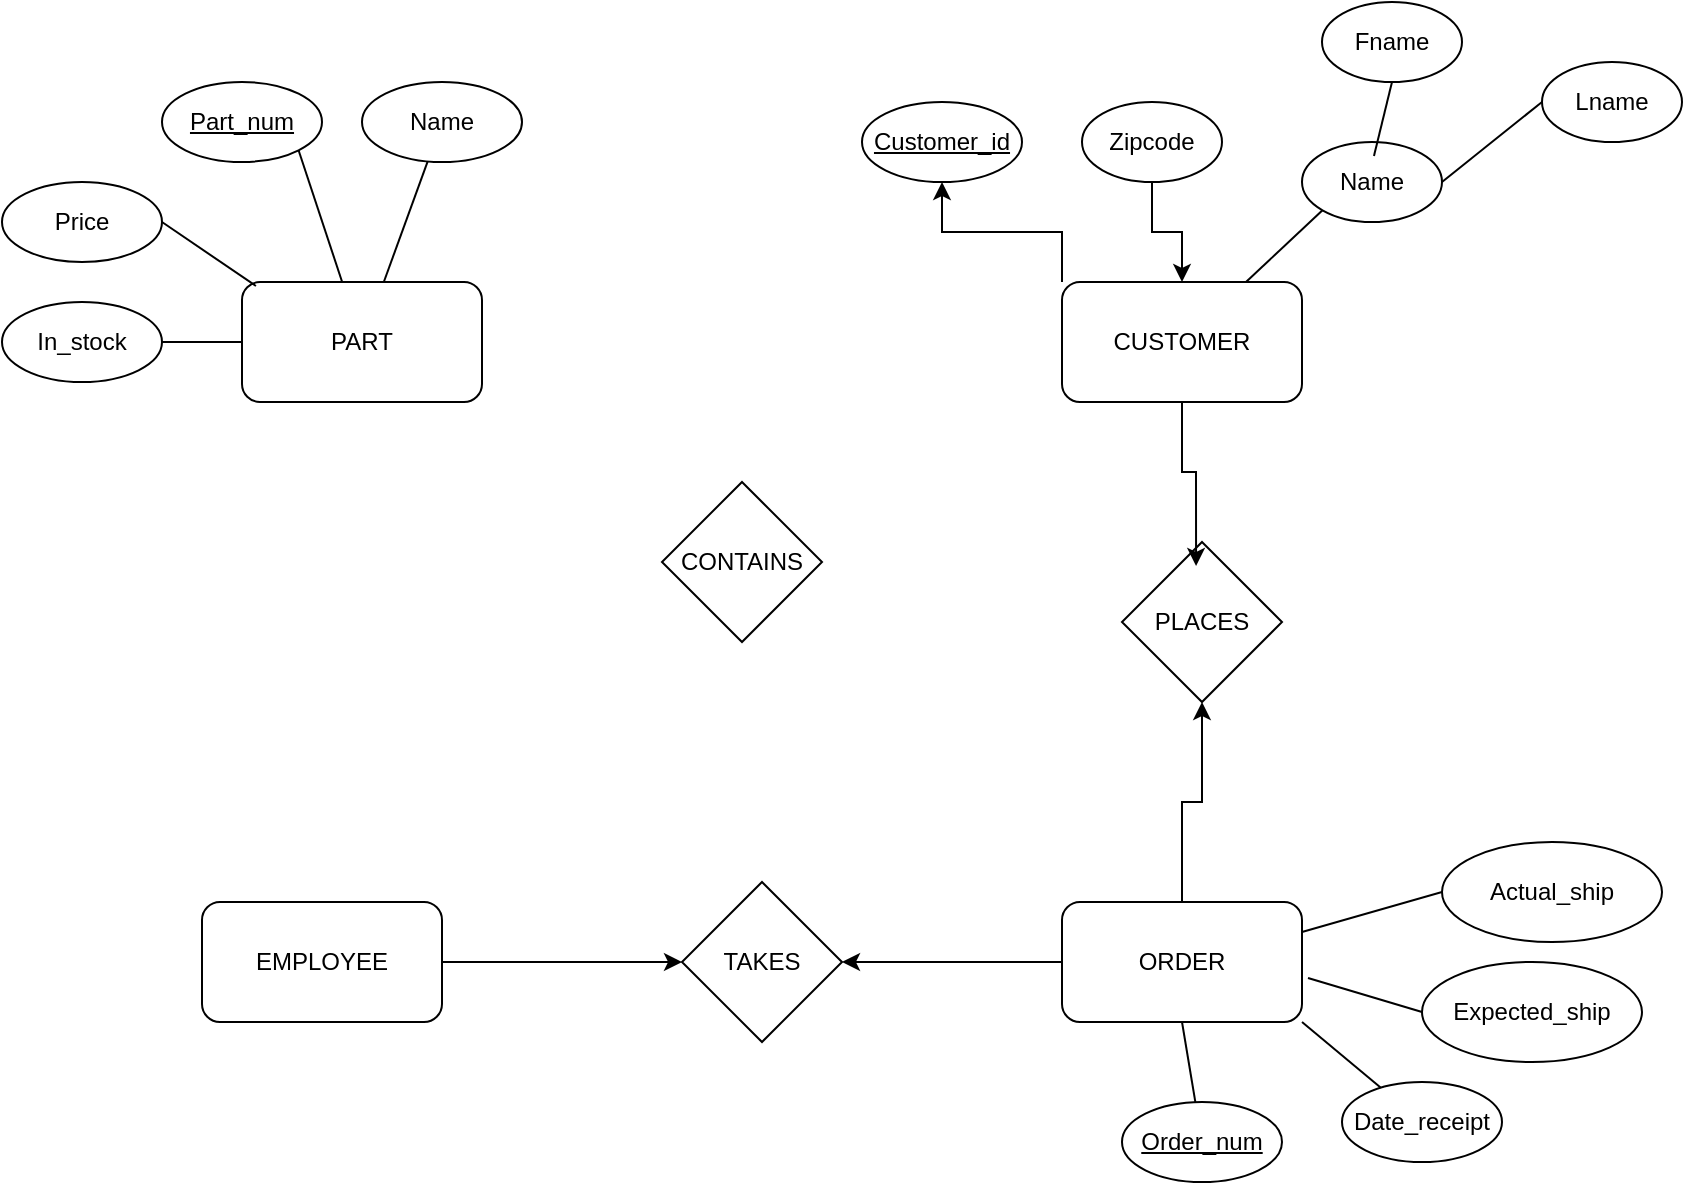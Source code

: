 <mxfile version="24.0.0" type="github">
  <diagram id="R2lEEEUBdFMjLlhIrx00" name="Page-1">
    <mxGraphModel dx="1370" dy="1629" grid="1" gridSize="10" guides="1" tooltips="1" connect="1" arrows="1" fold="1" page="1" pageScale="1" pageWidth="850" pageHeight="1100" math="0" shadow="0" extFonts="Permanent Marker^https://fonts.googleapis.com/css?family=Permanent+Marker">
      <root>
        <mxCell id="0" />
        <mxCell id="1" parent="0" />
        <mxCell id="mDGzjyU6USxb0XVft75S-8" style="edgeStyle=orthogonalEdgeStyle;rounded=0;orthogonalLoop=1;jettySize=auto;html=1;entryX=0;entryY=0.5;entryDx=0;entryDy=0;" edge="1" parent="1" source="mDGzjyU6USxb0XVft75S-2" target="mDGzjyU6USxb0XVft75S-7">
          <mxGeometry relative="1" as="geometry">
            <mxPoint x="230" y="420" as="targetPoint" />
          </mxGeometry>
        </mxCell>
        <mxCell id="mDGzjyU6USxb0XVft75S-2" value="&lt;div&gt;EMPLOYEE&lt;/div&gt;" style="rounded=1;whiteSpace=wrap;html=1;" vertex="1" parent="1">
          <mxGeometry x="60" y="390" width="120" height="60" as="geometry" />
        </mxCell>
        <mxCell id="mDGzjyU6USxb0XVft75S-13" style="edgeStyle=orthogonalEdgeStyle;rounded=0;orthogonalLoop=1;jettySize=auto;html=1;exitX=0;exitY=0;exitDx=0;exitDy=0;entryX=0.5;entryY=1;entryDx=0;entryDy=0;" edge="1" parent="1" source="mDGzjyU6USxb0XVft75S-3" target="mDGzjyU6USxb0XVft75S-12">
          <mxGeometry relative="1" as="geometry" />
        </mxCell>
        <mxCell id="mDGzjyU6USxb0XVft75S-3" value="CUSTOMER" style="rounded=1;whiteSpace=wrap;html=1;" vertex="1" parent="1">
          <mxGeometry x="490" y="80" width="120" height="60" as="geometry" />
        </mxCell>
        <mxCell id="mDGzjyU6USxb0XVft75S-4" value="PART" style="rounded=1;whiteSpace=wrap;html=1;" vertex="1" parent="1">
          <mxGeometry x="80" y="80" width="120" height="60" as="geometry" />
        </mxCell>
        <mxCell id="mDGzjyU6USxb0XVft75S-9" style="edgeStyle=orthogonalEdgeStyle;rounded=0;orthogonalLoop=1;jettySize=auto;html=1;entryX=1;entryY=0.5;entryDx=0;entryDy=0;" edge="1" parent="1" source="mDGzjyU6USxb0XVft75S-5" target="mDGzjyU6USxb0XVft75S-7">
          <mxGeometry relative="1" as="geometry" />
        </mxCell>
        <mxCell id="mDGzjyU6USxb0XVft75S-11" style="edgeStyle=orthogonalEdgeStyle;rounded=0;orthogonalLoop=1;jettySize=auto;html=1;entryX=0.5;entryY=1;entryDx=0;entryDy=0;" edge="1" parent="1" source="mDGzjyU6USxb0XVft75S-5" target="mDGzjyU6USxb0XVft75S-6">
          <mxGeometry relative="1" as="geometry" />
        </mxCell>
        <mxCell id="mDGzjyU6USxb0XVft75S-5" value="ORDER" style="rounded=1;whiteSpace=wrap;html=1;" vertex="1" parent="1">
          <mxGeometry x="490" y="390" width="120" height="60" as="geometry" />
        </mxCell>
        <mxCell id="mDGzjyU6USxb0XVft75S-6" value="PLACES " style="rhombus;whiteSpace=wrap;html=1;" vertex="1" parent="1">
          <mxGeometry x="520" y="210" width="80" height="80" as="geometry" />
        </mxCell>
        <mxCell id="mDGzjyU6USxb0XVft75S-7" value="TAKES" style="rhombus;whiteSpace=wrap;html=1;" vertex="1" parent="1">
          <mxGeometry x="300" y="380" width="80" height="80" as="geometry" />
        </mxCell>
        <mxCell id="mDGzjyU6USxb0XVft75S-10" style="edgeStyle=orthogonalEdgeStyle;rounded=0;orthogonalLoop=1;jettySize=auto;html=1;entryX=0.463;entryY=0.15;entryDx=0;entryDy=0;entryPerimeter=0;" edge="1" parent="1" source="mDGzjyU6USxb0XVft75S-3" target="mDGzjyU6USxb0XVft75S-6">
          <mxGeometry relative="1" as="geometry" />
        </mxCell>
        <mxCell id="mDGzjyU6USxb0XVft75S-12" value="&lt;u&gt;Customer_id&lt;/u&gt;" style="ellipse;whiteSpace=wrap;html=1;" vertex="1" parent="1">
          <mxGeometry x="390" y="-10" width="80" height="40" as="geometry" />
        </mxCell>
        <mxCell id="mDGzjyU6USxb0XVft75S-15" value="" style="edgeStyle=orthogonalEdgeStyle;rounded=0;orthogonalLoop=1;jettySize=auto;html=1;" edge="1" parent="1" source="mDGzjyU6USxb0XVft75S-14" target="mDGzjyU6USxb0XVft75S-3">
          <mxGeometry relative="1" as="geometry" />
        </mxCell>
        <mxCell id="mDGzjyU6USxb0XVft75S-14" value="Zipcode" style="ellipse;whiteSpace=wrap;html=1;" vertex="1" parent="1">
          <mxGeometry x="500" y="-10" width="70" height="40" as="geometry" />
        </mxCell>
        <mxCell id="mDGzjyU6USxb0XVft75S-16" value="Name" style="ellipse;whiteSpace=wrap;html=1;" vertex="1" parent="1">
          <mxGeometry x="610" y="10" width="70" height="40" as="geometry" />
        </mxCell>
        <mxCell id="mDGzjyU6USxb0XVft75S-17" value="" style="endArrow=none;html=1;rounded=0;entryX=0;entryY=1;entryDx=0;entryDy=0;" edge="1" parent="1" source="mDGzjyU6USxb0XVft75S-3" target="mDGzjyU6USxb0XVft75S-16">
          <mxGeometry width="50" height="50" relative="1" as="geometry">
            <mxPoint x="660" y="250" as="sourcePoint" />
            <mxPoint x="710" y="200" as="targetPoint" />
          </mxGeometry>
        </mxCell>
        <mxCell id="mDGzjyU6USxb0XVft75S-18" value="Lname" style="ellipse;whiteSpace=wrap;html=1;" vertex="1" parent="1">
          <mxGeometry x="730" y="-30" width="70" height="40" as="geometry" />
        </mxCell>
        <mxCell id="mDGzjyU6USxb0XVft75S-19" value="Fname" style="ellipse;whiteSpace=wrap;html=1;" vertex="1" parent="1">
          <mxGeometry x="620" y="-60" width="70" height="40" as="geometry" />
        </mxCell>
        <mxCell id="mDGzjyU6USxb0XVft75S-20" value="" style="endArrow=none;html=1;rounded=0;entryX=0;entryY=0.5;entryDx=0;entryDy=0;exitX=1;exitY=0.5;exitDx=0;exitDy=0;" edge="1" parent="1" source="mDGzjyU6USxb0XVft75S-16" target="mDGzjyU6USxb0XVft75S-18">
          <mxGeometry width="50" height="50" relative="1" as="geometry">
            <mxPoint x="660" y="160" as="sourcePoint" />
            <mxPoint x="710" y="110" as="targetPoint" />
          </mxGeometry>
        </mxCell>
        <mxCell id="mDGzjyU6USxb0XVft75S-21" value="" style="endArrow=none;html=1;rounded=0;entryX=0.5;entryY=1;entryDx=0;entryDy=0;exitX=0.514;exitY=0.175;exitDx=0;exitDy=0;exitPerimeter=0;" edge="1" parent="1" source="mDGzjyU6USxb0XVft75S-16" target="mDGzjyU6USxb0XVft75S-19">
          <mxGeometry width="50" height="50" relative="1" as="geometry">
            <mxPoint x="660" y="160" as="sourcePoint" />
            <mxPoint x="710" y="110" as="targetPoint" />
          </mxGeometry>
        </mxCell>
        <mxCell id="mDGzjyU6USxb0XVft75S-22" value="Expected_ship" style="ellipse;whiteSpace=wrap;html=1;" vertex="1" parent="1">
          <mxGeometry x="670" y="420" width="110" height="50" as="geometry" />
        </mxCell>
        <mxCell id="mDGzjyU6USxb0XVft75S-23" value="Date_receipt" style="ellipse;whiteSpace=wrap;html=1;" vertex="1" parent="1">
          <mxGeometry x="630" y="480" width="80" height="40" as="geometry" />
        </mxCell>
        <mxCell id="mDGzjyU6USxb0XVft75S-24" value="&lt;u&gt;Order_num&lt;/u&gt;" style="ellipse;whiteSpace=wrap;html=1;" vertex="1" parent="1">
          <mxGeometry x="520" y="490" width="80" height="40" as="geometry" />
        </mxCell>
        <mxCell id="mDGzjyU6USxb0XVft75S-25" value="Actual_ship" style="ellipse;whiteSpace=wrap;html=1;" vertex="1" parent="1">
          <mxGeometry x="680" y="360" width="110" height="50" as="geometry" />
        </mxCell>
        <mxCell id="mDGzjyU6USxb0XVft75S-26" value="CONTAINS" style="rhombus;whiteSpace=wrap;html=1;" vertex="1" parent="1">
          <mxGeometry x="290" y="180" width="80" height="80" as="geometry" />
        </mxCell>
        <mxCell id="mDGzjyU6USxb0XVft75S-27" value="&lt;u&gt;Part_num&lt;/u&gt;" style="ellipse;whiteSpace=wrap;html=1;" vertex="1" parent="1">
          <mxGeometry x="40" y="-20" width="80" height="40" as="geometry" />
        </mxCell>
        <mxCell id="mDGzjyU6USxb0XVft75S-28" value="Name" style="ellipse;whiteSpace=wrap;html=1;" vertex="1" parent="1">
          <mxGeometry x="140" y="-20" width="80" height="40" as="geometry" />
        </mxCell>
        <mxCell id="mDGzjyU6USxb0XVft75S-29" value="Price" style="ellipse;whiteSpace=wrap;html=1;" vertex="1" parent="1">
          <mxGeometry x="-40" y="30" width="80" height="40" as="geometry" />
        </mxCell>
        <mxCell id="mDGzjyU6USxb0XVft75S-30" value="In_stock" style="ellipse;whiteSpace=wrap;html=1;" vertex="1" parent="1">
          <mxGeometry x="-40" y="90" width="80" height="40" as="geometry" />
        </mxCell>
        <mxCell id="mDGzjyU6USxb0XVft75S-31" value="" style="endArrow=none;html=1;rounded=0;entryX=1;entryY=1;entryDx=0;entryDy=0;" edge="1" parent="1" source="mDGzjyU6USxb0XVft75S-4" target="mDGzjyU6USxb0XVft75S-27">
          <mxGeometry width="50" height="50" relative="1" as="geometry">
            <mxPoint x="160" y="150" as="sourcePoint" />
            <mxPoint x="210" y="100" as="targetPoint" />
          </mxGeometry>
        </mxCell>
        <mxCell id="mDGzjyU6USxb0XVft75S-32" value="" style="endArrow=none;html=1;rounded=0;" edge="1" parent="1" source="mDGzjyU6USxb0XVft75S-4" target="mDGzjyU6USxb0XVft75S-28">
          <mxGeometry width="50" height="50" relative="1" as="geometry">
            <mxPoint x="160" y="150" as="sourcePoint" />
            <mxPoint x="210" y="100" as="targetPoint" />
          </mxGeometry>
        </mxCell>
        <mxCell id="mDGzjyU6USxb0XVft75S-33" value="" style="endArrow=none;html=1;rounded=0;exitX=1;exitY=0.5;exitDx=0;exitDy=0;entryX=0.058;entryY=0.033;entryDx=0;entryDy=0;entryPerimeter=0;" edge="1" parent="1" source="mDGzjyU6USxb0XVft75S-29" target="mDGzjyU6USxb0XVft75S-4">
          <mxGeometry width="50" height="50" relative="1" as="geometry">
            <mxPoint x="160" y="150" as="sourcePoint" />
            <mxPoint x="210" y="100" as="targetPoint" />
          </mxGeometry>
        </mxCell>
        <mxCell id="mDGzjyU6USxb0XVft75S-34" value="" style="endArrow=none;html=1;rounded=0;entryX=1;entryY=0.5;entryDx=0;entryDy=0;" edge="1" parent="1" source="mDGzjyU6USxb0XVft75S-4" target="mDGzjyU6USxb0XVft75S-30">
          <mxGeometry width="50" height="50" relative="1" as="geometry">
            <mxPoint x="160" y="150" as="sourcePoint" />
            <mxPoint x="210" y="100" as="targetPoint" />
          </mxGeometry>
        </mxCell>
        <mxCell id="mDGzjyU6USxb0XVft75S-35" value="" style="endArrow=none;html=1;rounded=0;exitX=1;exitY=0.25;exitDx=0;exitDy=0;entryX=0;entryY=0.5;entryDx=0;entryDy=0;" edge="1" parent="1" source="mDGzjyU6USxb0XVft75S-5" target="mDGzjyU6USxb0XVft75S-25">
          <mxGeometry width="50" height="50" relative="1" as="geometry">
            <mxPoint x="640" y="550" as="sourcePoint" />
            <mxPoint x="690" y="500" as="targetPoint" />
          </mxGeometry>
        </mxCell>
        <mxCell id="mDGzjyU6USxb0XVft75S-36" value="" style="endArrow=none;html=1;rounded=0;exitX=1.025;exitY=0.633;exitDx=0;exitDy=0;exitPerimeter=0;entryX=0;entryY=0.5;entryDx=0;entryDy=0;" edge="1" parent="1" source="mDGzjyU6USxb0XVft75S-5" target="mDGzjyU6USxb0XVft75S-22">
          <mxGeometry width="50" height="50" relative="1" as="geometry">
            <mxPoint x="640" y="550" as="sourcePoint" />
            <mxPoint x="690" y="500" as="targetPoint" />
          </mxGeometry>
        </mxCell>
        <mxCell id="mDGzjyU6USxb0XVft75S-37" value="" style="endArrow=none;html=1;rounded=0;exitX=1;exitY=1;exitDx=0;exitDy=0;" edge="1" parent="1" source="mDGzjyU6USxb0XVft75S-5" target="mDGzjyU6USxb0XVft75S-23">
          <mxGeometry width="50" height="50" relative="1" as="geometry">
            <mxPoint x="640" y="550" as="sourcePoint" />
            <mxPoint x="690" y="500" as="targetPoint" />
          </mxGeometry>
        </mxCell>
        <mxCell id="mDGzjyU6USxb0XVft75S-38" value="" style="endArrow=none;html=1;rounded=0;exitX=0.5;exitY=1;exitDx=0;exitDy=0;" edge="1" parent="1" source="mDGzjyU6USxb0XVft75S-5" target="mDGzjyU6USxb0XVft75S-24">
          <mxGeometry width="50" height="50" relative="1" as="geometry">
            <mxPoint x="640" y="550" as="sourcePoint" />
            <mxPoint x="690" y="500" as="targetPoint" />
          </mxGeometry>
        </mxCell>
      </root>
    </mxGraphModel>
  </diagram>
</mxfile>
